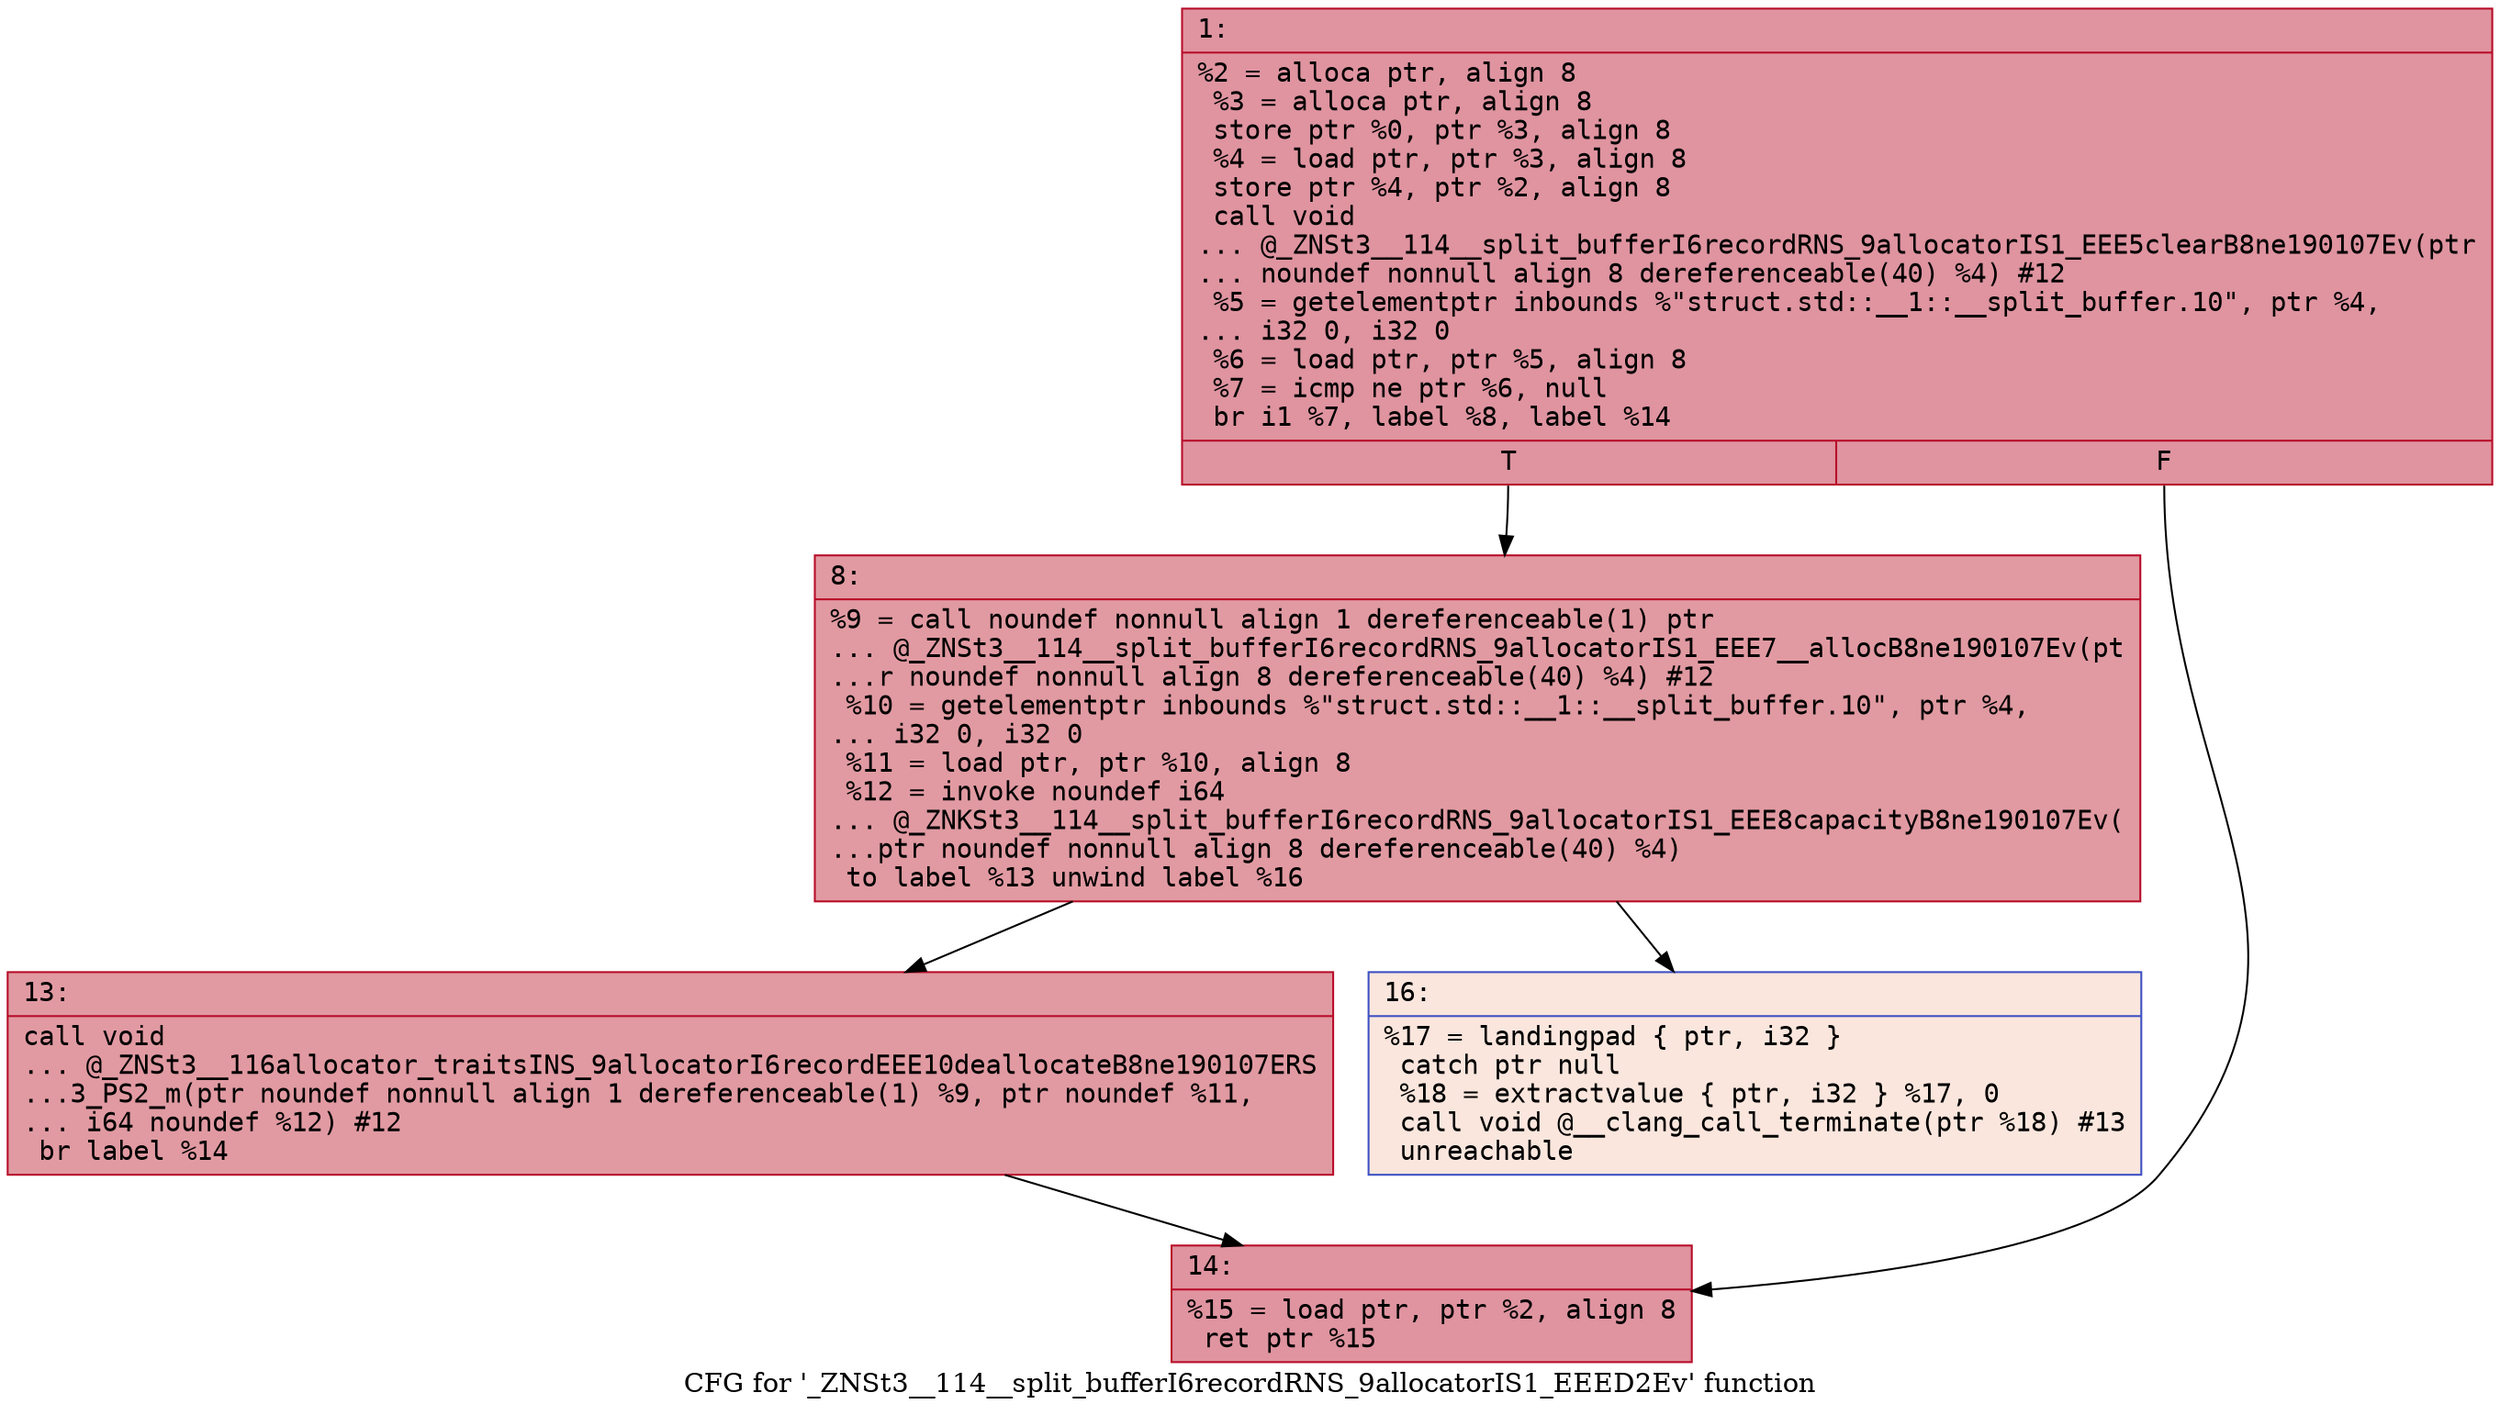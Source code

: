 digraph "CFG for '_ZNSt3__114__split_bufferI6recordRNS_9allocatorIS1_EEED2Ev' function" {
	label="CFG for '_ZNSt3__114__split_bufferI6recordRNS_9allocatorIS1_EEED2Ev' function";

	Node0x6000017641e0 [shape=record,color="#b70d28ff", style=filled, fillcolor="#b70d2870" fontname="Courier",label="{1:\l|  %2 = alloca ptr, align 8\l  %3 = alloca ptr, align 8\l  store ptr %0, ptr %3, align 8\l  %4 = load ptr, ptr %3, align 8\l  store ptr %4, ptr %2, align 8\l  call void\l... @_ZNSt3__114__split_bufferI6recordRNS_9allocatorIS1_EEE5clearB8ne190107Ev(ptr\l... noundef nonnull align 8 dereferenceable(40) %4) #12\l  %5 = getelementptr inbounds %\"struct.std::__1::__split_buffer.10\", ptr %4,\l... i32 0, i32 0\l  %6 = load ptr, ptr %5, align 8\l  %7 = icmp ne ptr %6, null\l  br i1 %7, label %8, label %14\l|{<s0>T|<s1>F}}"];
	Node0x6000017641e0:s0 -> Node0x600001764230[tooltip="1 -> 8\nProbability 62.50%" ];
	Node0x6000017641e0:s1 -> Node0x6000017642d0[tooltip="1 -> 14\nProbability 37.50%" ];
	Node0x600001764230 [shape=record,color="#b70d28ff", style=filled, fillcolor="#bb1b2c70" fontname="Courier",label="{8:\l|  %9 = call noundef nonnull align 1 dereferenceable(1) ptr\l... @_ZNSt3__114__split_bufferI6recordRNS_9allocatorIS1_EEE7__allocB8ne190107Ev(pt\l...r noundef nonnull align 8 dereferenceable(40) %4) #12\l  %10 = getelementptr inbounds %\"struct.std::__1::__split_buffer.10\", ptr %4,\l... i32 0, i32 0\l  %11 = load ptr, ptr %10, align 8\l  %12 = invoke noundef i64\l... @_ZNKSt3__114__split_bufferI6recordRNS_9allocatorIS1_EEE8capacityB8ne190107Ev(\l...ptr noundef nonnull align 8 dereferenceable(40) %4)\l          to label %13 unwind label %16\l}"];
	Node0x600001764230 -> Node0x600001764280[tooltip="8 -> 13\nProbability 100.00%" ];
	Node0x600001764230 -> Node0x600001764320[tooltip="8 -> 16\nProbability 0.00%" ];
	Node0x600001764280 [shape=record,color="#b70d28ff", style=filled, fillcolor="#bb1b2c70" fontname="Courier",label="{13:\l|  call void\l... @_ZNSt3__116allocator_traitsINS_9allocatorI6recordEEE10deallocateB8ne190107ERS\l...3_PS2_m(ptr noundef nonnull align 1 dereferenceable(1) %9, ptr noundef %11,\l... i64 noundef %12) #12\l  br label %14\l}"];
	Node0x600001764280 -> Node0x6000017642d0[tooltip="13 -> 14\nProbability 100.00%" ];
	Node0x6000017642d0 [shape=record,color="#b70d28ff", style=filled, fillcolor="#b70d2870" fontname="Courier",label="{14:\l|  %15 = load ptr, ptr %2, align 8\l  ret ptr %15\l}"];
	Node0x600001764320 [shape=record,color="#3d50c3ff", style=filled, fillcolor="#f3c7b170" fontname="Courier",label="{16:\l|  %17 = landingpad \{ ptr, i32 \}\l          catch ptr null\l  %18 = extractvalue \{ ptr, i32 \} %17, 0\l  call void @__clang_call_terminate(ptr %18) #13\l  unreachable\l}"];
}
